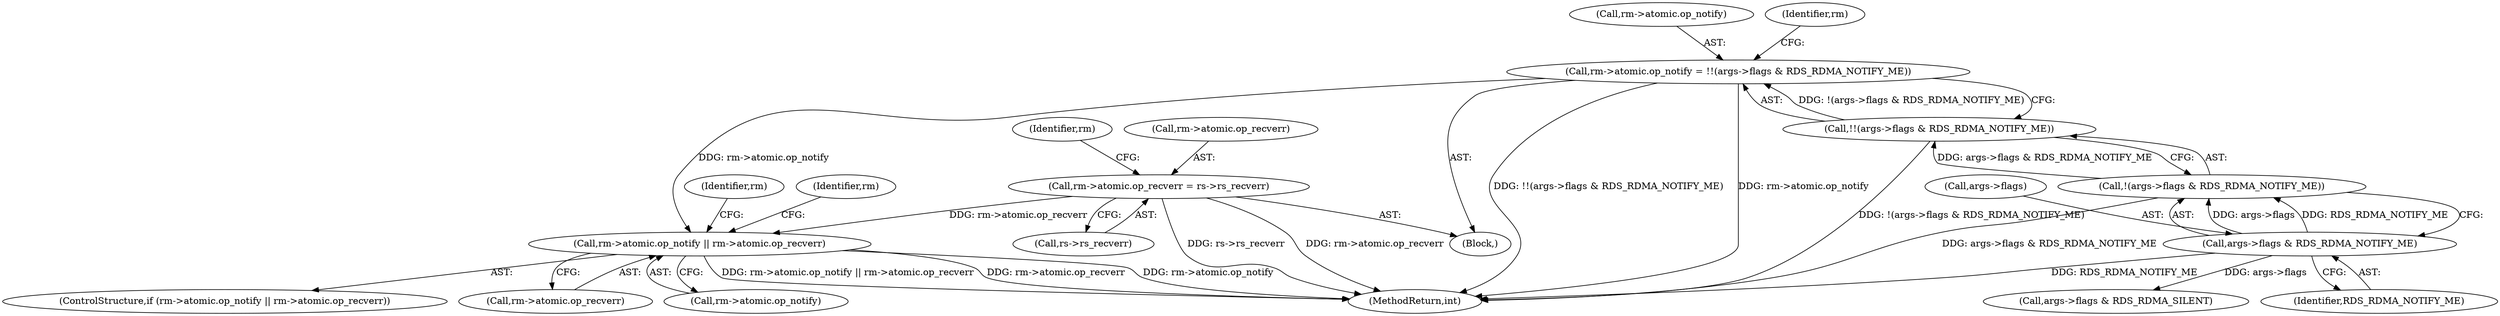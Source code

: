 digraph "0_linux_7d11f77f84b27cef452cee332f4e469503084737@API" {
"1000433" [label="(Call,rm->atomic.op_notify || rm->atomic.op_recverr)"];
"1000326" [label="(Call,rm->atomic.op_notify = !!(args->flags & RDS_RDMA_NOTIFY_ME))"];
"1000332" [label="(Call,!!(args->flags & RDS_RDMA_NOTIFY_ME))"];
"1000333" [label="(Call,!(args->flags & RDS_RDMA_NOTIFY_ME))"];
"1000334" [label="(Call,args->flags & RDS_RDMA_NOTIFY_ME)"];
"1000359" [label="(Call,rm->atomic.op_recverr = rs->rs_recverr)"];
"1000432" [label="(ControlStructure,if (rm->atomic.op_notify || rm->atomic.op_recverr))"];
"1000539" [label="(MethodReturn,int)"];
"1000347" [label="(Call,args->flags & RDS_RDMA_SILENT)"];
"1000433" [label="(Call,rm->atomic.op_notify || rm->atomic.op_recverr)"];
"1000365" [label="(Call,rs->rs_recverr)"];
"1000327" [label="(Call,rm->atomic.op_notify)"];
"1000332" [label="(Call,!!(args->flags & RDS_RDMA_NOTIFY_ME))"];
"1000342" [label="(Identifier,rm)"];
"1000448" [label="(Identifier,rm)"];
"1000335" [label="(Call,args->flags)"];
"1000371" [label="(Identifier,rm)"];
"1000360" [label="(Call,rm->atomic.op_recverr)"];
"1000496" [label="(Identifier,rm)"];
"1000359" [label="(Call,rm->atomic.op_recverr = rs->rs_recverr)"];
"1000338" [label="(Identifier,RDS_RDMA_NOTIFY_ME)"];
"1000333" [label="(Call,!(args->flags & RDS_RDMA_NOTIFY_ME))"];
"1000326" [label="(Call,rm->atomic.op_notify = !!(args->flags & RDS_RDMA_NOTIFY_ME))"];
"1000434" [label="(Call,rm->atomic.op_notify)"];
"1000439" [label="(Call,rm->atomic.op_recverr)"];
"1000108" [label="(Block,)"];
"1000334" [label="(Call,args->flags & RDS_RDMA_NOTIFY_ME)"];
"1000433" -> "1000432"  [label="AST: "];
"1000433" -> "1000434"  [label="CFG: "];
"1000433" -> "1000439"  [label="CFG: "];
"1000434" -> "1000433"  [label="AST: "];
"1000439" -> "1000433"  [label="AST: "];
"1000448" -> "1000433"  [label="CFG: "];
"1000496" -> "1000433"  [label="CFG: "];
"1000433" -> "1000539"  [label="DDG: rm->atomic.op_notify"];
"1000433" -> "1000539"  [label="DDG: rm->atomic.op_notify || rm->atomic.op_recverr"];
"1000433" -> "1000539"  [label="DDG: rm->atomic.op_recverr"];
"1000326" -> "1000433"  [label="DDG: rm->atomic.op_notify"];
"1000359" -> "1000433"  [label="DDG: rm->atomic.op_recverr"];
"1000326" -> "1000108"  [label="AST: "];
"1000326" -> "1000332"  [label="CFG: "];
"1000327" -> "1000326"  [label="AST: "];
"1000332" -> "1000326"  [label="AST: "];
"1000342" -> "1000326"  [label="CFG: "];
"1000326" -> "1000539"  [label="DDG: !!(args->flags & RDS_RDMA_NOTIFY_ME)"];
"1000326" -> "1000539"  [label="DDG: rm->atomic.op_notify"];
"1000332" -> "1000326"  [label="DDG: !(args->flags & RDS_RDMA_NOTIFY_ME)"];
"1000332" -> "1000333"  [label="CFG: "];
"1000333" -> "1000332"  [label="AST: "];
"1000332" -> "1000539"  [label="DDG: !(args->flags & RDS_RDMA_NOTIFY_ME)"];
"1000333" -> "1000332"  [label="DDG: args->flags & RDS_RDMA_NOTIFY_ME"];
"1000333" -> "1000334"  [label="CFG: "];
"1000334" -> "1000333"  [label="AST: "];
"1000333" -> "1000539"  [label="DDG: args->flags & RDS_RDMA_NOTIFY_ME"];
"1000334" -> "1000333"  [label="DDG: args->flags"];
"1000334" -> "1000333"  [label="DDG: RDS_RDMA_NOTIFY_ME"];
"1000334" -> "1000338"  [label="CFG: "];
"1000335" -> "1000334"  [label="AST: "];
"1000338" -> "1000334"  [label="AST: "];
"1000334" -> "1000539"  [label="DDG: RDS_RDMA_NOTIFY_ME"];
"1000334" -> "1000347"  [label="DDG: args->flags"];
"1000359" -> "1000108"  [label="AST: "];
"1000359" -> "1000365"  [label="CFG: "];
"1000360" -> "1000359"  [label="AST: "];
"1000365" -> "1000359"  [label="AST: "];
"1000371" -> "1000359"  [label="CFG: "];
"1000359" -> "1000539"  [label="DDG: rs->rs_recverr"];
"1000359" -> "1000539"  [label="DDG: rm->atomic.op_recverr"];
}
